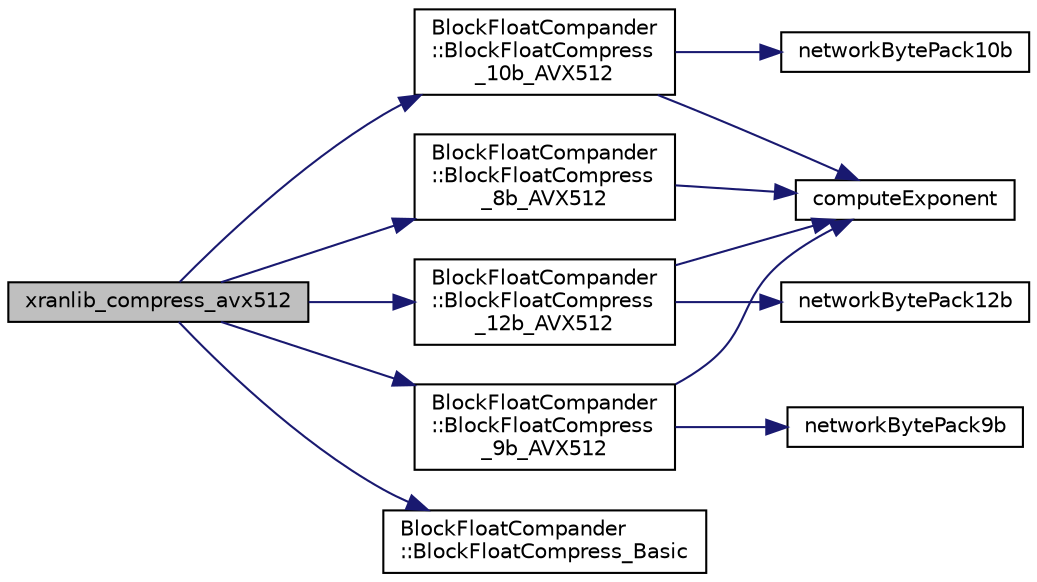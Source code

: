 digraph "xranlib_compress_avx512"
{
 // LATEX_PDF_SIZE
  edge [fontname="Helvetica",fontsize="10",labelfontname="Helvetica",labelfontsize="10"];
  node [fontname="Helvetica",fontsize="10",shape=record];
  rankdir="LR";
  Node1 [label="xranlib_compress_avx512",height=0.2,width=0.4,color="black", fillcolor="grey75", style="filled", fontcolor="black",tooltip=" "];
  Node1 -> Node2 [color="midnightblue",fontsize="10",style="solid",fontname="Helvetica"];
  Node2 [label="BlockFloatCompander\l::BlockFloatCompress\l_10b_AVX512",height=0.2,width=0.4,color="black", fillcolor="white", style="filled",URL="$namespace_block_float_compander.html#ae525362ca026142cab4ac983e29ad0ff",tooltip="10 bit compression"];
  Node2 -> Node3 [color="midnightblue",fontsize="10",style="solid",fontname="Helvetica"];
  Node3 [label="computeExponent",height=0.2,width=0.4,color="black", fillcolor="white", style="filled",URL="$xran__compression_8cpp.html#a74512492194fcab6a55f769e02aa37b4",tooltip="Compute exponent value for a set of RB from the maximum absolute value."];
  Node2 -> Node4 [color="midnightblue",fontsize="10",style="solid",fontname="Helvetica"];
  Node4 [label="networkBytePack10b",height=0.2,width=0.4,color="black", fillcolor="white", style="filled",URL="$xran__compression_8cpp.html#a4a2767bece9b74bb6348b416af70a3de",tooltip=" "];
  Node1 -> Node5 [color="midnightblue",fontsize="10",style="solid",fontname="Helvetica"];
  Node5 [label="BlockFloatCompander\l::BlockFloatCompress\l_12b_AVX512",height=0.2,width=0.4,color="black", fillcolor="white", style="filled",URL="$namespace_block_float_compander.html#a2a8db4c5039bc3d5237b31ca2a129815",tooltip="12 bit compression"];
  Node5 -> Node3 [color="midnightblue",fontsize="10",style="solid",fontname="Helvetica"];
  Node5 -> Node6 [color="midnightblue",fontsize="10",style="solid",fontname="Helvetica"];
  Node6 [label="networkBytePack12b",height=0.2,width=0.4,color="black", fillcolor="white", style="filled",URL="$xran__compression_8cpp.html#aafe7eae735c4ebf8f028e7baa6783c22",tooltip=" "];
  Node1 -> Node7 [color="midnightblue",fontsize="10",style="solid",fontname="Helvetica"];
  Node7 [label="BlockFloatCompander\l::BlockFloatCompress\l_8b_AVX512",height=0.2,width=0.4,color="black", fillcolor="white", style="filled",URL="$namespace_block_float_compander.html#a5b3ddd524752c8f556bc4c654e392321",tooltip="8 bit compression"];
  Node7 -> Node3 [color="midnightblue",fontsize="10",style="solid",fontname="Helvetica"];
  Node1 -> Node8 [color="midnightblue",fontsize="10",style="solid",fontname="Helvetica"];
  Node8 [label="BlockFloatCompander\l::BlockFloatCompress\l_9b_AVX512",height=0.2,width=0.4,color="black", fillcolor="white", style="filled",URL="$namespace_block_float_compander.html#a2356f186e264c7cea4e3c26d448bb1d5",tooltip="9 bit compression"];
  Node8 -> Node3 [color="midnightblue",fontsize="10",style="solid",fontname="Helvetica"];
  Node8 -> Node9 [color="midnightblue",fontsize="10",style="solid",fontname="Helvetica"];
  Node9 [label="networkBytePack9b",height=0.2,width=0.4,color="black", fillcolor="white", style="filled",URL="$xran__compression_8cpp.html#acb87fe08d3492b251e7a2561488064fa",tooltip=" "];
  Node1 -> Node10 [color="midnightblue",fontsize="10",style="solid",fontname="Helvetica"];
  Node10 [label="BlockFloatCompander\l::BlockFloatCompress_Basic",height=0.2,width=0.4,color="black", fillcolor="white", style="filled",URL="$namespace_block_float_compander.html#a45cc83687ca392534168cb8f4d64182f",tooltip="Reference compression."];
}
